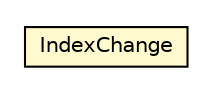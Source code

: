 #!/usr/local/bin/dot
#
# Class diagram 
# Generated by UMLGraph version R5_6-24-gf6e263 (http://www.umlgraph.org/)
#

digraph G {
	edge [fontname="Helvetica",fontsize=10,labelfontname="Helvetica",labelfontsize=10];
	node [fontname="Helvetica",fontsize=10,shape=plaintext];
	nodesep=0.25;
	ranksep=0.5;
	// com.orientechnologies.orient.client.remote.message.tx.IndexChange
	c1051999 [label=<<table title="com.orientechnologies.orient.client.remote.message.tx.IndexChange" border="0" cellborder="1" cellspacing="0" cellpadding="2" port="p" bgcolor="lemonChiffon" href="./IndexChange.html">
		<tr><td><table border="0" cellspacing="0" cellpadding="1">
<tr><td align="center" balign="center"> IndexChange </td></tr>
		</table></td></tr>
		</table>>, URL="./IndexChange.html", fontname="Helvetica", fontcolor="black", fontsize=10.0];
}

